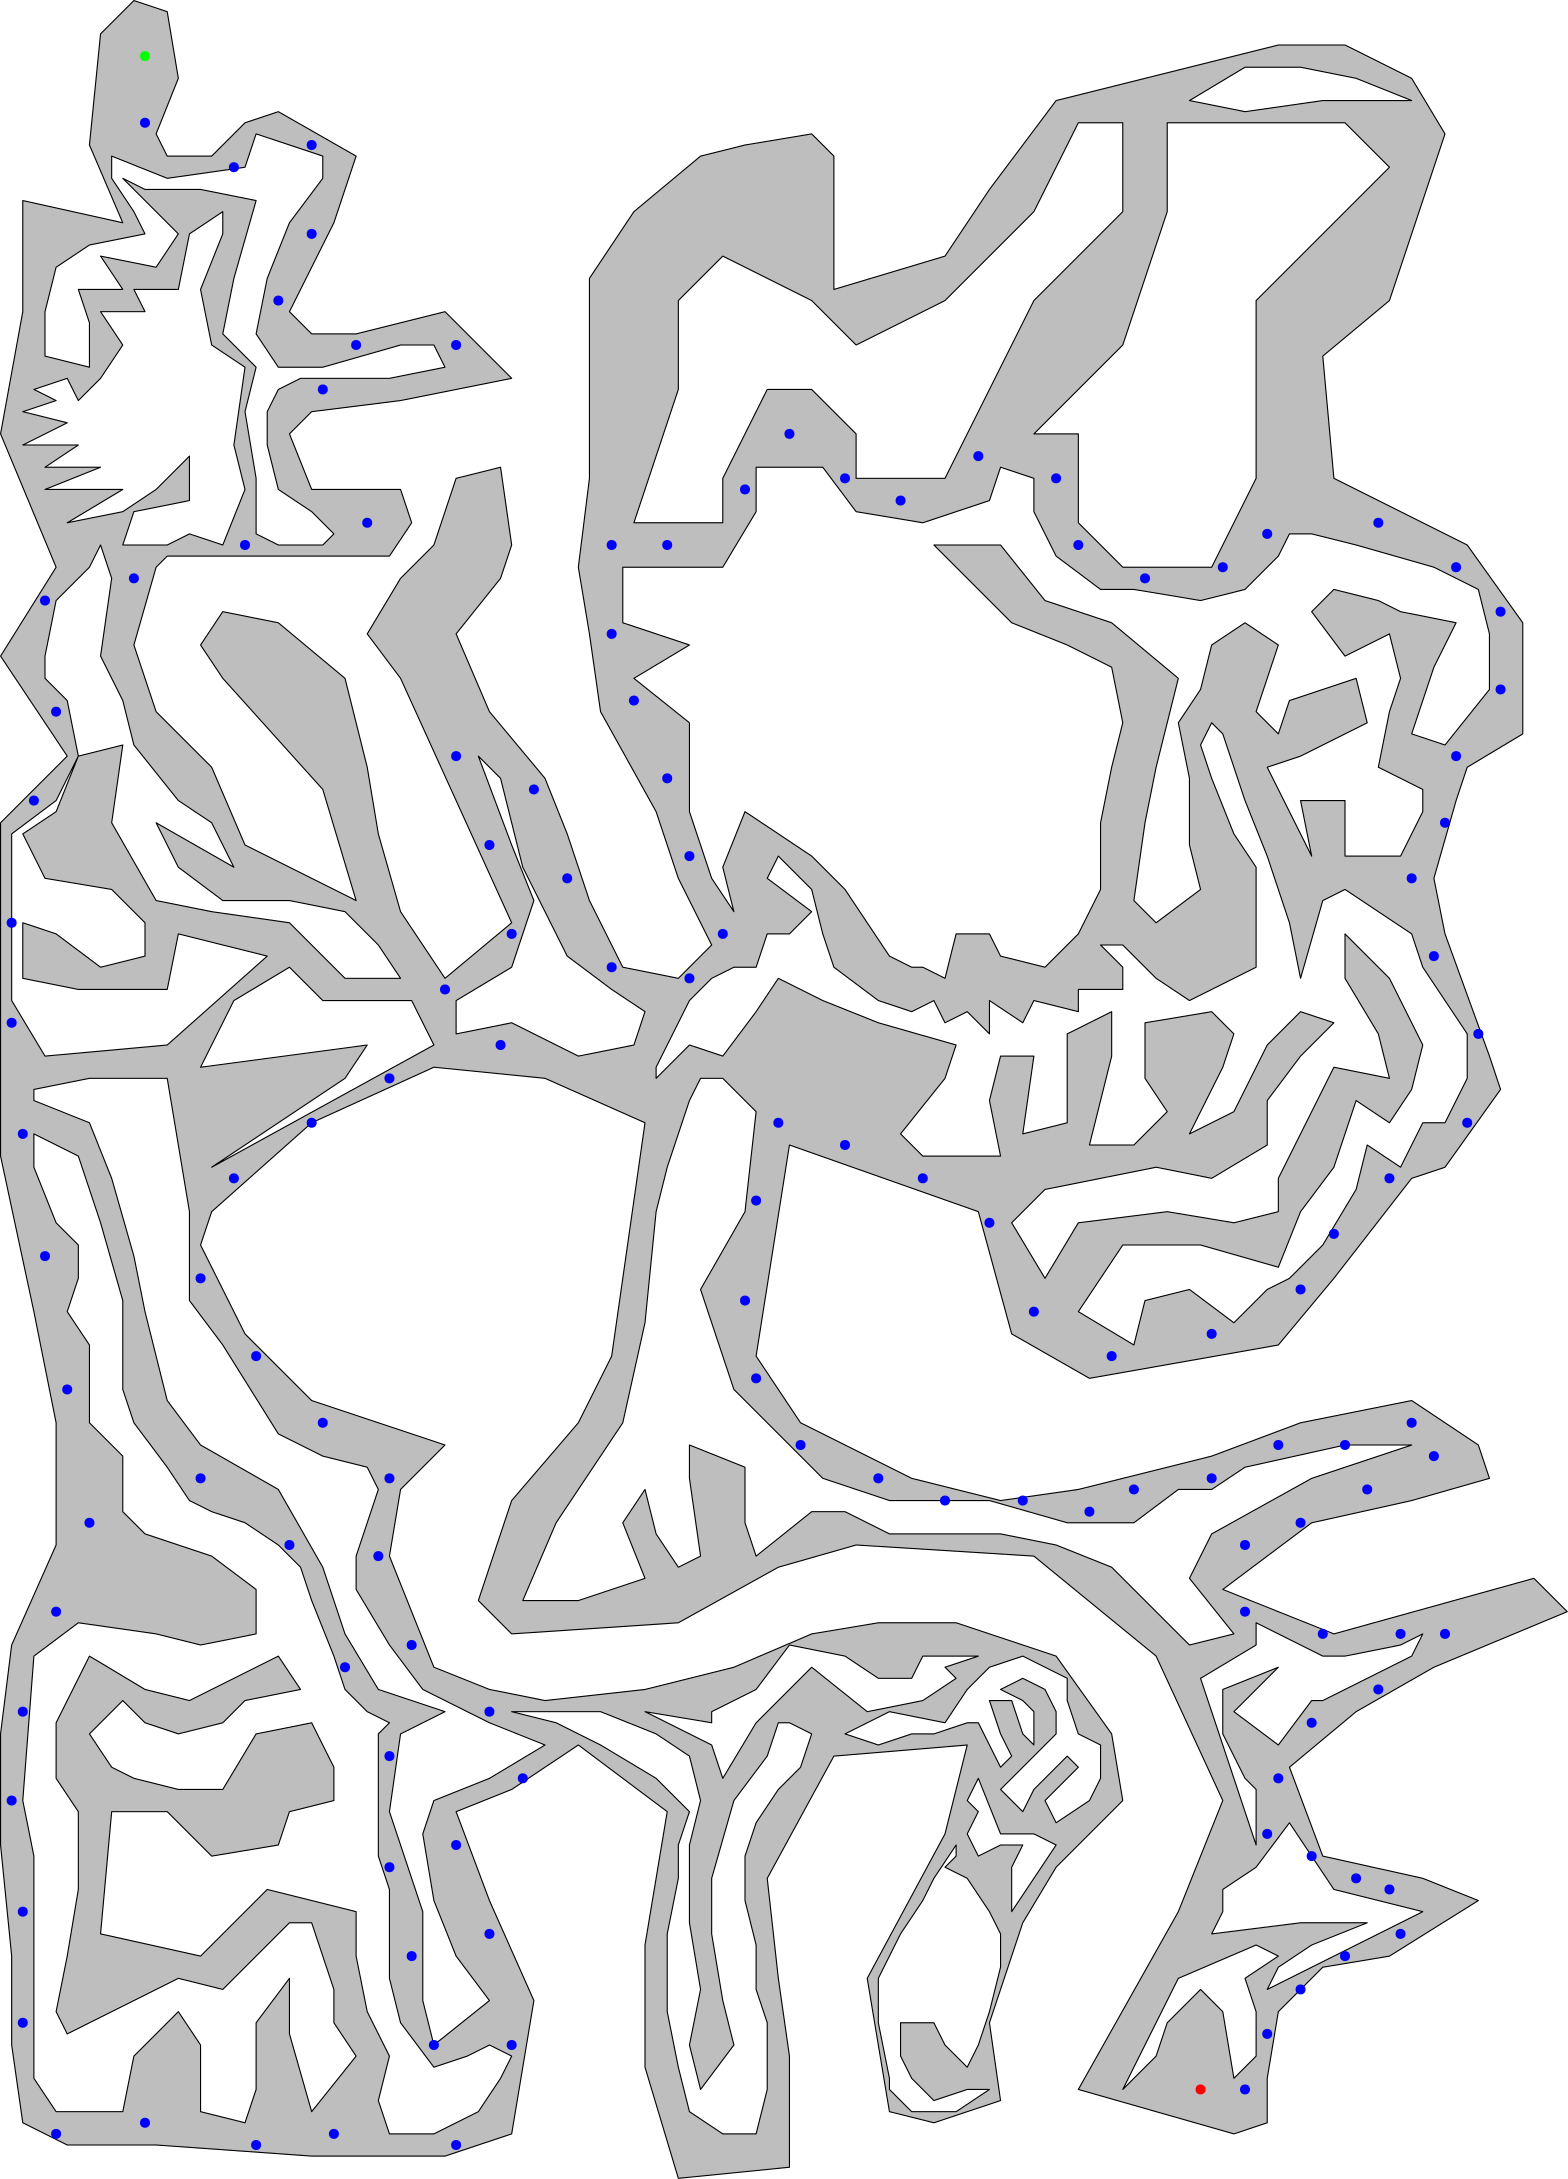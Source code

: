 <?xml version="1.0"?>
<!DOCTYPE ipe SYSTEM "ipe.dtd">
<ipe version="70107" creator="Ipe 7.2.1">
<info created="D:20160205124613" modified="D:20160205131948"/>
<ipestyle name="basic">
<symbol name="arrow/arc(spx)">
<path stroke="sym-stroke" fill="sym-stroke" pen="sym-pen">
0 0 m
-1 0.333 l
-1 -0.333 l
h
</path>
</symbol>
<symbol name="arrow/farc(spx)">
<path stroke="sym-stroke" fill="white" pen="sym-pen">
0 0 m
-1 0.333 l
-1 -0.333 l
h
</path>
</symbol>
<symbol name="arrow/ptarc(spx)">
<path stroke="sym-stroke" fill="sym-stroke" pen="sym-pen">
0 0 m
-1 0.333 l
-0.8 0 l
-1 -0.333 l
h
</path>
</symbol>
<symbol name="arrow/fptarc(spx)">
<path stroke="sym-stroke" fill="white" pen="sym-pen">
0 0 m
-1 0.333 l
-0.8 0 l
-1 -0.333 l
h
</path>
</symbol>
<symbol name="mark/circle(sx)" transformations="translations">
<path fill="sym-stroke">
0.6 0 0 0.6 0 0 e
0.4 0 0 0.4 0 0 e
</path>
</symbol>
<symbol name="mark/disk(sx)" transformations="translations">
<path fill="sym-stroke">
0.6 0 0 0.6 0 0 e
</path>
</symbol>
<symbol name="mark/fdisk(sfx)" transformations="translations">
<group>
<path fill="sym-fill">
0.5 0 0 0.5 0 0 e
</path>
<path fill="sym-stroke" fillrule="eofill">
0.6 0 0 0.6 0 0 e
0.4 0 0 0.4 0 0 e
</path>
</group>
</symbol>
<symbol name="mark/box(sx)" transformations="translations">
<path fill="sym-stroke" fillrule="eofill">
-0.6 -0.6 m
0.6 -0.6 l
0.6 0.6 l
-0.6 0.6 l
h
-0.4 -0.4 m
0.4 -0.4 l
0.4 0.4 l
-0.4 0.4 l
h
</path>
</symbol>
<symbol name="mark/square(sx)" transformations="translations">
<path fill="sym-stroke">
-0.6 -0.6 m
0.6 -0.6 l
0.6 0.6 l
-0.6 0.6 l
h
</path>
</symbol>
<symbol name="mark/fsquare(sfx)" transformations="translations">
<group>
<path fill="sym-fill">
-0.5 -0.5 m
0.5 -0.5 l
0.5 0.5 l
-0.5 0.5 l
h
</path>
<path fill="sym-stroke" fillrule="eofill">
-0.6 -0.6 m
0.6 -0.6 l
0.6 0.6 l
-0.6 0.6 l
h
-0.4 -0.4 m
0.4 -0.4 l
0.4 0.4 l
-0.4 0.4 l
h
</path>
</group>
</symbol>
<symbol name="mark/cross(sx)" transformations="translations">
<group>
<path fill="sym-stroke">
-0.43 -0.57 m
0.57 0.43 l
0.43 0.57 l
-0.57 -0.43 l
h
</path>
<path fill="sym-stroke">
-0.43 0.57 m
0.57 -0.43 l
0.43 -0.57 l
-0.57 0.43 l
h
</path>
</group>
</symbol>
<symbol name="arrow/fnormal(spx)">
<path stroke="sym-stroke" fill="white" pen="sym-pen">
0 0 m
-1 0.333 l
-1 -0.333 l
h
</path>
</symbol>
<symbol name="arrow/pointed(spx)">
<path stroke="sym-stroke" fill="sym-stroke" pen="sym-pen">
0 0 m
-1 0.333 l
-0.8 0 l
-1 -0.333 l
h
</path>
</symbol>
<symbol name="arrow/fpointed(spx)">
<path stroke="sym-stroke" fill="white" pen="sym-pen">
0 0 m
-1 0.333 l
-0.8 0 l
-1 -0.333 l
h
</path>
</symbol>
<symbol name="arrow/linear(spx)">
<path stroke="sym-stroke" pen="sym-pen">
-1 0.333 m
0 0 l
-1 -0.333 l
</path>
</symbol>
<symbol name="arrow/fdouble(spx)">
<path stroke="sym-stroke" fill="white" pen="sym-pen">
0 0 m
-1 0.333 l
-1 -0.333 l
h
-1 0 m
-2 0.333 l
-2 -0.333 l
h
</path>
</symbol>
<symbol name="arrow/double(spx)">
<path stroke="sym-stroke" fill="sym-stroke" pen="sym-pen">
0 0 m
-1 0.333 l
-1 -0.333 l
h
-1 0 m
-2 0.333 l
-2 -0.333 l
h
</path>
</symbol>
<pen name="heavier" value="0.8"/>
<pen name="fat" value="1.2"/>
<pen name="ultrafat" value="2"/>
<symbolsize name="large" value="5"/>
<symbolsize name="small" value="2"/>
<symbolsize name="tiny" value="1.1"/>
<arrowsize name="large" value="10"/>
<arrowsize name="small" value="5"/>
<arrowsize name="tiny" value="3"/>
<color name="red" value="1 0 0"/>
<color name="green" value="0 1 0"/>
<color name="blue" value="0 0 1"/>
<color name="yellow" value="1 1 0"/>
<color name="orange" value="1 0.647 0"/>
<color name="gold" value="1 0.843 0"/>
<color name="purple" value="0.627 0.125 0.941"/>
<color name="gray" value="0.745"/>
<color name="brown" value="0.647 0.165 0.165"/>
<color name="navy" value="0 0 0.502"/>
<color name="pink" value="1 0.753 0.796"/>
<color name="seagreen" value="0.18 0.545 0.341"/>
<color name="turquoise" value="0.251 0.878 0.816"/>
<color name="violet" value="0.933 0.51 0.933"/>
<color name="darkblue" value="0 0 0.545"/>
<color name="darkcyan" value="0 0.545 0.545"/>
<color name="darkgray" value="0.663"/>
<color name="darkgreen" value="0 0.392 0"/>
<color name="darkmagenta" value="0.545 0 0.545"/>
<color name="darkorange" value="1 0.549 0"/>
<color name="darkred" value="0.545 0 0"/>
<color name="lightblue" value="0.678 0.847 0.902"/>
<color name="lightcyan" value="0.878 1 1"/>
<color name="lightgray" value="0.827"/>
<color name="lightgreen" value="0.565 0.933 0.565"/>
<color name="lightyellow" value="1 1 0.878"/>
<dashstyle name="dashed" value="[4] 0"/>
<dashstyle name="dotted" value="[1 3] 0"/>
<dashstyle name="dash dotted" value="[4 2 1 2] 0"/>
<dashstyle name="dash dot dotted" value="[4 2 1 2 1 2] 0"/>
<textsize name="large" value="\large"/>
<textsize name="Large" value="\Large"/>
<textsize name="LARGE" value="\LARGE"/>
<textsize name="huge" value="\huge"/>
<textsize name="Huge" value="\Huge"/>
<textsize name="small" value="\small"/>
<textsize name="footnote" value="\footnotesize"/>
<textsize name="tiny" value="\tiny"/>
<textstyle name="center" begin="\begin{center}" end="\end{center}"/>
<textstyle name="itemize" begin="\begin{itemize}" end="\end{itemize}"/>
<textstyle name="item" begin="\begin{itemize}\item{}" end="\end{itemize}"/>
<gridsize name="4 pts" value="4"/>
<gridsize name="8 pts (~3 mm)" value="8"/>
<gridsize name="16 pts (~6 mm)" value="16"/>
<gridsize name="32 pts (~12 mm)" value="32"/>
<gridsize name="10 pts (~3.5 mm)" value="10"/>
<gridsize name="20 pts (~7 mm)" value="20"/>
<gridsize name="14 pts (~5 mm)" value="14"/>
<gridsize name="28 pts (~10 mm)" value="28"/>
<gridsize name="56 pts (~20 mm)" value="56"/>
<anglesize name="90 deg" value="90"/>
<anglesize name="60 deg" value="60"/>
<anglesize name="45 deg" value="45"/>
<anglesize name="30 deg" value="30"/>
<anglesize name="22.5 deg" value="22.5"/>
<opacity name="10%" value="0.1"/>
<opacity name="30%" value="0.3"/>
<opacity name="50%" value="0.5"/>
<opacity name="75%" value="0.75"/>
<tiling name="falling" angle="-60" step="4" width="1"/>
<tiling name="rising" angle="30" step="4" width="1"/>
</ipestyle>
<page>
<layer name="alpha"/>
<view layers="alpha" active="alpha"/>
<path layer="alpha" stroke="black" fill="gray">
52 524 m
28 560 l
48 592 l
28 640 l
36 684 l
36 724 l
72 716 l
60 744 l
64 784 l
76 796 l
88 792 l
92 768 l
84 748 l
88 740 l
104 740 l
116 752 l
128 756 l
156 740 l
148 716 l
132 684 l
140 676 l
156 676 l
188 684 l
212 660 l
172 652 l
140 648 l
132 640 l
140 620 l
168 620 l
172 620 l
176 608 l
168 596 l
88 596 l
84 592 l
76 564 l
84 540 l
100 524 l
104 520 l
116 492 l
156 472 l
144 512 l
108 552 l
100 564 l
108 576 l
128 572 l
152 552 l
160 520 l
164 496 l
172 468 l
188 444 l
212 464 l
172 552 l
160 568 l
172 588 l
184 600 l
188 612 l
192 624 l
208 628 l
212 600 l
208 588 l
192 568 l
204 540 l
224 516 l
232 496 l
240 472 l
252 448 l
272 444 l
284 456 l
272 480 l
264 504 l
244 540 l
240 568 l
236 592 l
240 624 l
240 648 l
240 672 l
240 696 l
256 720 l
280 740 l
296 744 l
320 748 l
328 740 l
328 720 l
328 692 l
368 704 l
384 728 l
408 760 l
488 780 l
512 780 l
536 768 l
548 748 l
528 688 l
504 668 l
508 624 l
556 600 l
576 572 l
576 532 l
556 520 l
552 508 l
544 480 l
548 460 l
564 416 l
568 404 l
548 376 l
536 372 l
508 336 l
488 312 l
420 300 l
392 316 l
380 360 l
312 384 l
300 308 l
316 284 l
356 264 l
388 256 l
416 260 l
464 272 l
496 284 l
536 292 l
560 276 l
564 264 l
536 256 l
500 248 l
468 224 l
508 208 l
580 228 l
592 216 l
544 196 l
516 180 l
492 160 l
504 128 l
540 120 l
560 112 l
528 92 l
504 88 l
488 72 l
484 48 l
484 32 l
472 28 l
416 44 l
452 108 l
468 148 l
444 200 l
400 236 l
336 240 l
308 232 l
272 212 l
212 208 l
200 220 l
212 256 l
236 284 l
248 308 l
256 364 l
260 392 l
224 408 l
184 412 l
140 392 l
104 360 l
100 348 l
116 316 l
140 292 l
188 276 l
172 260 l
168 236 l
184 196 l
204 188 l
224 184 l
260 188 l
292 196 l
320 208 l
344 212 l
372 212 l
408 200 l
428 172 l
432 148 l
408 124 l
396 104 l
384 68 l
388 40 l
364 32 l
348 36 l
340 84 l
368 136 l
376 168 l
328 164 l
304 120 l
308 84 l
312 56 l
312 16 l
272 12 l
260 52 l
260 96 l
268 144 l
236 168 l
212 152 l
192 144 l
204 112 l
220 76 l
212 28 l
188 20 l
140 20 l
84 24 l
52 24 l
36 32 l
32 60 l
32 92 l
28 132 l
28 172 l
32 204 l
48 240 l
48 284 l
40 324 l
28 380 l
28 412 l
28 460 l
28 500 l
h
</path>
<path stroke="black" fill="white">
256 608 m
272 656 l
272 688 l
288 704 l
320 688 l
336 672 l
368 688 l
400 720 l
416 752 l
432 752 l
432 720 l
416 704 l
400 688 l
384 656 l
384 656 l
368 624 l
336 624 l
336 640 l
320 656 l
304 656 l
304 656 l
288 624 l
288 608 l
h
</path>
<path stroke="black" fill="white">
400 640 m
432 672 l
448 720 l
448 752 l
480 752 l
512 752 l
528 736 l
512 720 l
480 688 l
480 656 l
480 624 l
464 592 l
432 592 l
416 608 l
416 640 l
h
</path>
<use name="mark/disk(sx)" pos="80 776" size="normal" stroke="green"/>
<use name="mark/disk(sx)" pos="460 44" size="normal" stroke="red"/>
<path stroke="black" fill="white">
264 408 m
264 412 l
276 436 l
284 444 l
292 448 l
300 448 l
304 460 l
312 460 l
320 468 l
304 480 l
308 488 l
320 476 l
324 460 l
328 448 l
344 436 l
356 432 l
364 436 l
368 428 l
376 432 l
384 424 l
384 436 l
396 428 l
400 436 l
416 432 l
416 440 l
432 440 l
432 448 l
424 456 l
432 456 l
444 444 l
456 436 l
464 440 l
480 448 l
480 460 l
480 472 l
480 484 l
472 496 l
464 516 l
460 528 l
464 536 l
468 532 l
476 508 l
484 488 l
492 464 l
496 444 l
504 472 l
512 476 l
524 468 l
536 460 l
540 448 l
556 424 l
556 408 l
552 400 l
548 392 l
540 392 l
532 376 l
520 384 l
516 368 l
504 348 l
492 336 l
484 332 l
472 320 l
456 332 l
440 328 l
436 312 l
416 324 l
432 348 l
460 348 l
488 340 l
496 360 l
508 376 l
516 400 l
528 392 l
536 404 l
540 420 l
528 444 l
512 460 l
512 444 l
524 424 l
528 408 l
508 412 l
500 396 l
488 372 l
488 360 l
472 356 l
448 360 l
416 356 l
404 336 l
392 356 l
404 368 l
444 376 l
464 372 l
484 384 l
484 400 l
496 416 l
508 428 l
496 432 l
484 420 l
472 396 l
456 388 l
468 412 l
472 424 l
464 432 l
440 428 l
440 408 l
448 396 l
436 384 l
420 384 l
428 416 l
428 432 l
412 424 l
412 408 l
412 392 l
396 388 l
400 416 l
388 416 l
384 400 l
388 380 l
360 380 l
352 388 l
368 408 l
372 420 l
344 428 l
324 436 l
308 444 l
300 432 l
288 416 l
276 420 l
h
</path>
<path stroke="black" fill="white">
276 400 m
268 376 l
264 360 l
260 320 l
252 284 l
228 248 l
216 220 l
236 220 l
260 228 l
252 248 l
260 260 l
264 244 l
272 232 l
280 236 l
276 264 l
276 276 l
296 268 l
296 248 l
300 236 l
320 252 l
332 252 l
348 244 l
388 244 l
408 240 l
428 232 l
444 216 l
456 204 l
472 208 l
456 228 l
464 244 l
500 264 l
536 276 l
512 276 l
476 268 l
464 260 l
452 260 l
436 248 l
412 248 l
384 256 l
348 256 l
324 264 l
312 276 l
292 296 l
280 332 l
296 360 l
300 396 l
288 408 l
280 408 l
h
</path>
<path stroke="black" fill="white">
192 436 m
212 448 l
220 472 l
212 492 l
200 524 l
208 516 l
216 484 l
232 452 l
248 440 l
260 432 l
256 420 l
236 416 l
212 428 l
192 424 l
h
</path>
<path stroke="black" fill="white">
456 760 m
476 772 l
496 772 l
516 768 l
536 760 l
504 760 l
476 756 l
h
</path>
<path stroke="black" fill="white">
44 560 m
48 580 l
60 592 l
64 600 l
68 588 l
64 560 l
72 544 l
76 528 l
92 508 l
104 500 l
112 484 l
84 500 l
92 484 l
108 472 l
132 472 l
152 468 l
164 456 l
172 444 l
152 444 l
132 464 l
104 468 l
84 472 l
68 500 l
72 528 l
56 524 l
48 504 l
36 496 l
44 480 l
68 476 l
80 464 l
80 452 l
64 448 l
48 460 l
36 464 l
36 456 l
36 444 l
56 440 l
88 440 l
92 460 l
124 452 l
88 420 l
44 416 l
32 436 l
32 476 l
32 496 l
48 508 l
56 524 l
52 544 l
44 552 l
h
</path>
<path stroke="black" fill="white">
184 420 m
176 436 l
144 436 l
132 448 l
112 436 l
100 412 l
160 420 l
152 408 l
104 376 l
h
</path>
<path stroke="black" fill="white">
40 404 m
60 408 l
88 408 l
92 384 l
96 360 l
96 328 l
108 312 l
128 280 l
144 272 l
160 268 l
164 260 l
156 236 l
156 224 l
168 204 l
180 188 l
204 176 l
224 168 l
204 156 l
184 148 l
180 136 l
184 112 l
192 92 l
204 76 l
184 60 l
180 76 l
180 108 l
168 144 l
172 172 l
188 180 l
164 188 l
152 208 l
144 232 l
128 260 l
100 276 l
88 292 l
80 324 l
76 344 l
68 372 l
60 392 l
40 400 l
h
</path>
<path stroke="black" fill="white">
40 388 m
56 380 l
64 356 l
72 328 l
72 296 l
76 284 l
88 268 l
96 256 l
104 252 l
116 248 l
128 240 l
136 232 l
140 220 l
148 200 l
152 188 l
160 180 l
168 176 l
164 172 l
164 160 l
164 152 l
164 140 l
164 128 l
168 116 l
168 100 l
168 84 l
172 68 l
184 52 l
196 56 l
204 60 l
212 56 l
208 48 l
200 36 l
184 28 l
168 28 l
164 40 l
168 56 l
160 72 l
156 92 l
156 108 l
124 116 l
100 92 l
64 100 l
68 144 l
88 144 l
104 128 l
128 132 l
132 144 l
148 148 l
148 160 l
140 176 l
120 172 l
108 152 l
92 152 l
76 156 l
68 160 l
60 172 l
72 184 l
80 176 l
92 172 l
108 176 l
116 184 l
136 188 l
128 200 l
112 192 l
96 184 l
80 188 l
60 200 l
48 176 l
48 156 l
56 144 l
56 136 l
56 116 l
52 92 l
48 72 l
52 64 l
92 84 l
108 80 l
124 96 l
132 104 l
140 104 l
144 92 l
148 80 l
148 68 l
156 56 l
140 36 l
132 64 l
132 84 l
120 68 l
120 44 l
116 32 l
100 36 l
100 60 l
92 72 l
76 56 l
72 36 l
48 36 l
40 48 l
40 72 l
40 100 l
40 128 l
36 148 l
40 200 l
56 212 l
84 208 l
100 204 l
120 208 l
120 224 l
104 236 l
80 244 l
72 252 l
72 260 l
72 272 l
60 284 l
60 296 l
60 312 l
52 324 l
56 336 l
56 348 l
48 356 l
40 376 l
h
</path>
<path stroke="black" fill="white">
460 192 m
480 204 l
480 212 l
504 200 l
512 200 l
532 204 l
540 208 l
536 200 l
512 188 l
504 184 l
500 184 l
488 168 l
472 180 l
488 196 l
468 188 l
468 172 l
476 156 l
480 152 l
480 132 l
h
</path>
<path stroke="black" fill="white">
540 108 m
508 116 l
492 140 l
480 124 l
468 116 l
468 108 l
464 100 l
496 104 l
520 104 l
500 96 l
488 88 l
484 80 l
h
</path>
<path stroke="black" fill="white">
452 84 m
480 96 l
488 92 l
476 84 l
480 72 l
480 68 l
480 56 l
472 48 l
468 72 l
460 80 l
448 68 l
444 56 l
432 44 l
h
</path>
<path stroke="black" fill="white">
212 180 m
228 176 l
244 168 l
264 156 l
276 144 l
272 132 l
272 120 l
268 100 l
268 84 l
268 72 l
272 52 l
276 36 l
288 28 l
300 28 l
304 44 l
304 52 l
304 68 l
300 80 l
300 96 l
296 112 l
296 128 l
300 140 l
308 152 l
316 160 l
320 172 l
312 176 l
308 176 l
304 164 l
292 148 l
284 120 l
284 100 l
288 76 l
292 60 l
280 44 l
276 60 l
280 80 l
276 104 l
276 132 l
280 148 l
276 164 l
264 172 l
244 180 l
232 180 l
h
</path>
<path stroke="black" fill="white">
260 180 m
284 168 l
288 156 l
300 176 l
320 196 l
340 180 l
360 184 l
372 192 l
368 196 l
380 200 l
360 200 l
356 192 l
344 192 l
332 200 l
312 204 l
300 188 l
284 180 l
284 176 l
h
</path>
<path stroke="black" fill="white">
332 172 m
348 180 l
368 176 l
376 188 l
384 196 l
384 196 l
396 200 l
404 196 l
412 192 l
412 184 l
416 172 l
424 168 l
424 160 l
424 156 l
420 148 l
408 140 l
404 148 l
412 156 l
416 160 l
412 164 l
400 152 l
396 144 l
388 152 l
404 168 l
408 172 l
408 180 l
404 188 l
396 192 l
388 188 l
396 184 l
400 180 l
400 168 l
396 172 l
392 184 l
384 184 l
388 172 l
392 164 l
388 160 l
384 168 l
380 176 l
376 176 l
364 172 l
356 172 l
344 168 l
h
</path>
<path stroke="black" fill="white">
380 156 m
388 136 l
400 136 l
408 132 l
400 120 l
392 108 l
392 124 l
396 132 l
388 132 l
380 128 l
376 136 l
380 144 l
376 148 l
h
</path>
<path stroke="black" fill="white">
372 132 m
364 120 l
360 112 l
352 100 l
348 92 l
344 84 l
344 68 l
348 48 l
348 44 l
356 36 l
372 36 l
384 44 l
376 44 l
364 40 l
360 44 l
356 48 l
352 56 l
352 68 l
364 68 l
368 60 l
376 52 l
380 60 l
384 72 l
388 88 l
388 100 l
384 108 l
376 120 l
368 124 l
372 128 l
h
</path>
<path stroke="black" fill="white">
252 572 m
252 592 l
264 592 l
288 592 l
300 612 l
300 628 l
324 628 l
336 612 l
360 608 l
384 616 l
388 628 l
400 624 l
400 612 l
408 596 l
424 584 l
436 584 l
460 580 l
476 584 l
488 596 l
492 604 l
500 604 l
516 600 l
544 592 l
560 584 l
564 568 l
564 548 l
548 528 l
536 532 l
544 556 l
552 572 l
532 576 l
524 580 l
508 584 l
500 576 l
512 560 l
528 568 l
532 552 l
528 540 l
524 520 l
540 512 l
540 504 l
532 488 l
512 488 l
512 508 l
496 508 l
500 488 l
484 520 l
496 524 l
520 536 l
516 552 l
492 544 l
488 532 l
480 540 l
488 564 l
476 572 l
464 564 l
460 548 l
452 536 l
456 516 l
456 492 l
460 476 l
444 464 l
436 472 l
440 500 l
444 520 l
452 552 l
428 572 l
404 580 l
388 600 l
364 600 l
392 572 l
412 564 l
428 556 l
432 536 l
428 520 l
424 500 l
424 476 l
416 460 l
404 448 l
388 452 l
384 460 l
372 460 l
368 444 l
360 448 l
356 448 l
348 452 l
332 476 l
320 488 l
296 504 l
288 484 l
292 468 l
284 480 l
276 504 l
276 536 l
256 552 l
276 564 l
h
</path>
<path stroke="black" fill="white">
116 736 m
120 748 l
144 740 l
144 732 l
132 716 l
124 696 l
120 676 l
128 664 l
144 664 l
172 672 l
184 672 l
188 664 l
168 660 l
136 660 l
128 656 l
124 648 l
124 636 l
128 620 l
140 612 l
148 604 l
144 600 l
128 600 l
120 604 l
120 612 l
120 624 l
116 648 l
120 664 l
108 676 l
112 696 l
120 724 l
100 728 l
80 728 l
72 732 l
92 712 l
84 700 l
64 704 l
72 692 l
56 692 l
60 680 l
60 664 l
44 668 l
44 684 l
48 700 l
60 708 l
80 712 l
76 720 l
68 732 l
68 740 l
88 732 l
h
</path>
<path stroke="black" fill="white">
52 660 m
40 656 l
48 652 l
36 648 l
52 644 l
36 636 l
56 636 l
44 628 l
64 628 l
44 620 l
72 620 l
52 608 l
72 612 l
84 620 l
96 632 l
96 616 l
76 612 l
72 600 l
88 600 l
96 604 l
108 600 l
116 620 l
112 636 l
116 664 l
104 672 l
100 692 l
108 712 l
108 720 l
96 712 l
92 692 l
76 692 l
80 684 l
64 684 l
72 672 l
64 660 l
56 652 l
h
</path>
<use name="mark/disk(sx)" pos="112 736" size="normal" stroke="blue"/>
<use name="mark/disk(sx)" pos="128 688" size="normal" stroke="blue"/>
<use name="mark/disk(sx)" pos="192 672" size="normal" stroke="blue"/>
<use name="mark/disk(sx)" pos="144 656" size="normal" stroke="blue"/>
<use name="mark/disk(sx)" pos="160 608" size="normal" stroke="blue"/>
<use name="mark/disk(sx)" pos="116 600" size="normal" stroke="blue"/>
<use name="mark/disk(sx)" pos="76 588" size="normal" stroke="blue"/>
<use name="mark/disk(sx)" pos="44 580" size="normal" stroke="blue"/>
<use name="mark/disk(sx)" pos="48 540" size="normal" stroke="blue"/>
<use name="mark/disk(sx)" pos="40 508" size="normal" stroke="blue"/>
<use name="mark/disk(sx)" pos="32 464" size="normal" stroke="blue"/>
<use name="mark/disk(sx)" pos="32 428" size="normal" stroke="blue"/>
<use name="mark/disk(sx)" pos="36 388" size="normal" stroke="blue"/>
<use name="mark/disk(sx)" pos="44 344" size="normal" stroke="blue"/>
<use name="mark/disk(sx)" pos="52 296" size="normal" stroke="blue"/>
<use name="mark/disk(sx)" pos="60 248" size="normal" stroke="blue"/>
<use name="mark/disk(sx)" pos="48 216" size="normal" stroke="blue"/>
<use name="mark/disk(sx)" pos="36 180" size="normal" stroke="blue"/>
<use name="mark/disk(sx)" pos="32 148" size="normal" stroke="blue"/>
<use name="mark/disk(sx)" pos="36 108" size="normal" stroke="blue"/>
<use name="mark/disk(sx)" pos="36 68" size="normal" stroke="blue"/>
<use name="mark/disk(sx)" pos="48 28" size="normal" stroke="blue"/>
<use name="mark/disk(sx)" pos="80 32" size="normal" stroke="blue"/>
<use name="mark/disk(sx)" pos="120 24" size="normal" stroke="blue"/>
<use name="mark/disk(sx)" pos="148 28" size="normal" stroke="blue"/>
<use name="mark/disk(sx)" pos="192 24" size="normal" stroke="blue"/>
<use name="mark/disk(sx)" pos="212 60" size="normal" stroke="blue"/>
<use name="mark/disk(sx)" pos="184 60" size="normal" stroke="blue"/>
<use name="mark/disk(sx)" pos="176 92" size="normal" stroke="blue"/>
<use name="mark/disk(sx)" pos="168 124" size="normal" stroke="blue"/>
<use name="mark/disk(sx)" pos="168 164" size="normal" stroke="blue"/>
<use name="mark/disk(sx)" pos="152 196" size="normal" stroke="blue"/>
<use name="mark/disk(sx)" pos="132 240" size="normal" stroke="blue"/>
<use name="mark/disk(sx)" pos="100 264" size="normal" stroke="blue"/>
<use name="mark/disk(sx)" pos="204 100" size="normal" stroke="blue"/>
<use name="mark/disk(sx)" pos="192 132" size="normal" stroke="blue"/>
<use name="mark/disk(sx)" pos="216 156" size="normal" stroke="blue"/>
<use name="mark/disk(sx)" pos="204 180" size="normal" stroke="blue"/>
<use name="mark/disk(sx)" pos="176 204" size="normal" stroke="blue"/>
<use name="mark/disk(sx)" pos="164 236" size="normal" stroke="blue"/>
<use name="mark/disk(sx)" pos="168 264" size="normal" stroke="blue"/>
<use name="mark/disk(sx)" pos="144 284" size="normal" stroke="blue"/>
<use name="mark/disk(sx)" pos="120 308" size="normal" stroke="blue"/>
<use name="mark/disk(sx)" pos="100 336" size="normal" stroke="blue"/>
<use name="mark/disk(sx)" pos="112 372" size="normal" stroke="blue"/>
<use name="mark/disk(sx)" pos="140 392" size="normal" stroke="blue"/>
<use name="mark/disk(sx)" pos="168 408" size="normal" stroke="blue"/>
<use name="mark/disk(sx)" pos="208 420" size="normal" stroke="blue"/>
<use name="mark/disk(sx)" pos="188 440" size="normal" stroke="blue"/>
<use name="mark/disk(sx)" pos="212 460" size="normal" stroke="blue"/>
<use name="mark/disk(sx)" pos="204 492" size="normal" stroke="blue"/>
<use name="mark/disk(sx)" pos="192 524" size="normal" stroke="blue"/>
<use name="mark/disk(sx)" pos="220 512" size="normal" stroke="blue"/>
<use name="mark/disk(sx)" pos="232 480" size="normal" stroke="blue"/>
<use name="mark/disk(sx)" pos="248 448" size="normal" stroke="blue"/>
<use name="mark/disk(sx)" pos="276 444" size="normal" stroke="blue"/>
<use name="mark/disk(sx)" pos="288 460" size="normal" stroke="blue"/>
<use name="mark/disk(sx)" pos="276 488" size="normal" stroke="blue"/>
<use name="mark/disk(sx)" pos="268 516" size="normal" stroke="blue"/>
<use name="mark/disk(sx)" pos="256 544" size="normal" stroke="blue"/>
<use name="mark/disk(sx)" pos="248 568" size="normal" stroke="blue"/>
<use name="mark/disk(sx)" pos="248 600" size="normal" stroke="blue"/>
<use name="mark/disk(sx)" pos="268 600" size="normal" stroke="blue"/>
<use name="mark/disk(sx)" pos="296 620" size="normal" stroke="blue"/>
<use name="mark/disk(sx)" pos="312 640" size="normal" stroke="blue"/>
<use name="mark/disk(sx)" pos="352 616" size="normal" stroke="blue"/>
<use name="mark/disk(sx)" pos="332 624" size="normal" stroke="blue"/>
<use name="mark/disk(sx)" pos="380 632" size="normal" stroke="blue"/>
<use name="mark/disk(sx)" pos="408 624" size="normal" stroke="blue"/>
<use name="mark/disk(sx)" pos="416 600" size="normal" stroke="blue"/>
<use name="mark/disk(sx)" pos="440 588" size="normal" stroke="blue"/>
<use name="mark/disk(sx)" pos="468 592" size="normal" stroke="blue"/>
<use name="mark/disk(sx)" pos="484 604" size="normal" stroke="blue"/>
<use name="mark/disk(sx)" pos="524 608" size="normal" stroke="blue"/>
<use name="mark/disk(sx)" pos="552 592" size="normal" stroke="blue"/>
<use name="mark/disk(sx)" pos="568 576" size="normal" stroke="blue"/>
<use name="mark/disk(sx)" pos="568 548" size="normal" stroke="blue"/>
<use name="mark/disk(sx)" pos="552 524" size="normal" stroke="blue"/>
<use name="mark/disk(sx)" pos="548 500" size="normal" stroke="blue"/>
<use name="mark/disk(sx)" pos="536 480" size="normal" stroke="blue"/>
<use name="mark/disk(sx)" pos="544 452" size="normal" stroke="blue"/>
<use name="mark/disk(sx)" pos="560 424" size="normal" stroke="blue"/>
<use name="mark/disk(sx)" pos="556 392" size="normal" stroke="blue"/>
<use name="mark/disk(sx)" pos="528 372" size="normal" stroke="blue"/>
<use name="mark/disk(sx)" pos="508 352" size="normal" stroke="blue"/>
<use name="mark/disk(sx)" pos="496 332" size="normal" stroke="blue"/>
<use name="mark/disk(sx)" pos="464 316" size="normal" stroke="blue"/>
<use name="mark/disk(sx)" pos="428 308" size="normal" stroke="blue"/>
<use name="mark/disk(sx)" pos="400 324" size="normal" stroke="blue"/>
<use name="mark/disk(sx)" pos="384 356" size="normal" stroke="blue"/>
<use name="mark/disk(sx)" pos="360 372" size="normal" stroke="blue"/>
<use name="mark/disk(sx)" pos="332 384" size="normal" stroke="blue"/>
<use name="mark/disk(sx)" pos="308 392" size="normal" stroke="blue"/>
<use name="mark/disk(sx)" pos="300 364" size="normal" stroke="blue"/>
<use name="mark/disk(sx)" pos="296 328" size="normal" stroke="blue"/>
<use name="mark/disk(sx)" pos="300 300" size="normal" stroke="blue"/>
<use name="mark/disk(sx)" pos="316 276" size="normal" stroke="blue"/>
<use name="mark/disk(sx)" pos="344 264" size="normal" stroke="blue"/>
<use name="mark/disk(sx)" pos="368 256" size="normal" stroke="blue"/>
<use name="mark/disk(sx)" pos="396 256" size="normal" stroke="blue"/>
<use name="mark/disk(sx)" pos="420 252" size="normal" stroke="blue"/>
<use name="mark/disk(sx)" pos="436 260" size="normal" stroke="blue"/>
<use name="mark/disk(sx)" pos="464 264" size="normal" stroke="blue"/>
<use name="mark/disk(sx)" pos="488 276" size="normal" stroke="blue"/>
<use name="mark/disk(sx)" pos="512 276" size="normal" stroke="blue"/>
<use name="mark/disk(sx)" pos="536 284" size="normal" stroke="blue"/>
<use name="mark/disk(sx)" pos="544 272" size="normal" stroke="blue"/>
<use name="mark/disk(sx)" pos="520 260" size="normal" stroke="blue"/>
<use name="mark/disk(sx)" pos="496 248" size="normal" stroke="blue"/>
<use name="mark/disk(sx)" pos="476 240" size="normal" stroke="blue"/>
<use name="mark/disk(sx)" pos="476 216" size="normal" stroke="blue"/>
<use name="mark/disk(sx)" pos="504 208" size="normal" stroke="blue"/>
<use name="mark/disk(sx)" pos="532 208" size="normal" stroke="blue"/>
<use name="mark/disk(sx)" pos="548 208" size="normal" stroke="blue"/>
<use name="mark/disk(sx)" pos="524 188" size="normal" stroke="blue"/>
<use name="mark/disk(sx)" pos="500 176" size="normal" stroke="blue"/>
<use name="mark/disk(sx)" pos="488 156" size="normal" stroke="blue"/>
<use name="mark/disk(sx)" pos="484 136" size="normal" stroke="blue"/>
<use name="mark/disk(sx)" pos="500 128" size="normal" stroke="blue"/>
<use name="mark/disk(sx)" pos="516 120" size="normal" stroke="blue"/>
<use name="mark/disk(sx)" pos="528 116" size="normal" stroke="blue"/>
<use name="mark/disk(sx)" pos="532 100" size="normal" stroke="blue"/>
<use name="mark/disk(sx)" pos="512 92" size="normal" stroke="blue"/>
<use name="mark/disk(sx)" pos="496 80" size="normal" stroke="blue"/>
<use name="mark/disk(sx)" pos="484 64" size="normal" stroke="blue"/>
<use name="mark/disk(sx)" pos="476 44" size="normal" stroke="blue"/>
<use name="mark/disk(sx)" pos="80 752" size="normal" stroke="blue"/>
<use name="mark/disk(sx)" pos="140 744" size="normal" stroke="blue"/>
<use name="mark/disk(sx)" pos="140 712" size="normal" stroke="blue"/>
<use name="mark/disk(sx)" pos="156 672" size="normal" stroke="blue"/>
</page>
</ipe>
